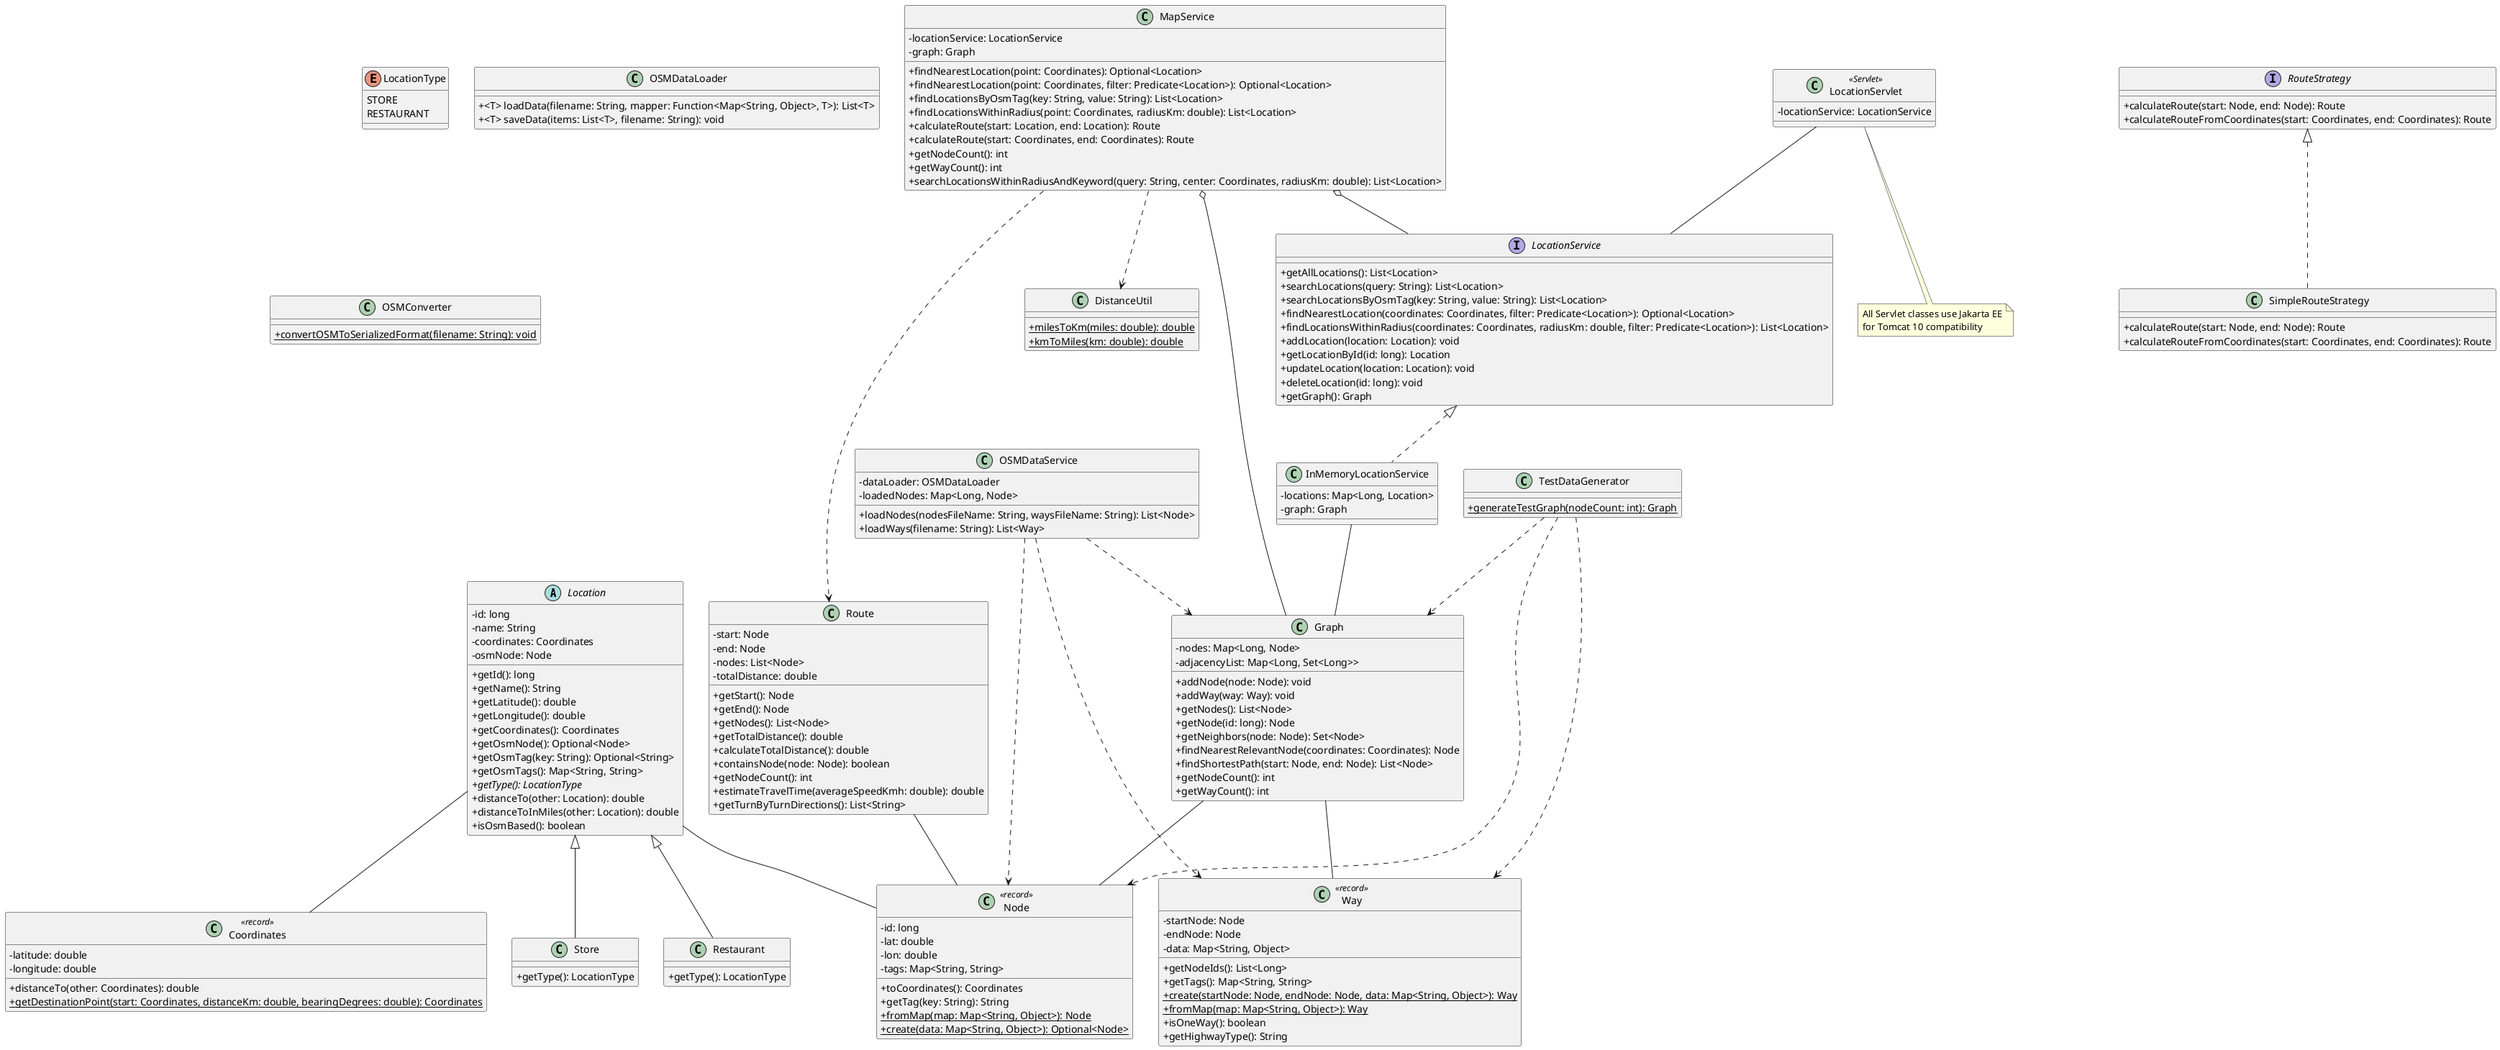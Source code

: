 @startuml

skinparam classAttributeIconSize 0

abstract class Location {
    -id: long
    -name: String
    -coordinates: Coordinates
    -osmNode: Node
    +getId(): long
    +getName(): String
    +getLatitude(): double
    +getLongitude(): double
    +getCoordinates(): Coordinates
    +getOsmNode(): Optional<Node>
    +getOsmTag(key: String): Optional<String>
    +getOsmTags(): Map<String, String>
    {abstract} +getType(): LocationType
    +distanceTo(other: Location): double
    +distanceToInMiles(other: Location): double
    +isOsmBased(): boolean
}

class Store extends Location {
    +getType(): LocationType
}

class Restaurant extends Location {
    +getType(): LocationType
}

class Node <<record>> {
    -id: long
    -lat: double
    -lon: double
    -tags: Map<String, String>
    +toCoordinates(): Coordinates
    +getTag(key: String): String 
    +{static} fromMap(map: Map<String, Object>): Node
    +{static} create(data: Map<String, Object>): Optional<Node>
}

class Way <<record>> {
    -startNode: Node
    -endNode: Node
    -data: Map<String, Object>
    +getNodeIds(): List<Long>
    +getTags(): Map<String, String>
    +{static} create(startNode: Node, endNode: Node, data: Map<String, Object>): Way
    +{static} fromMap(map: Map<String, Object>): Way
    +isOneWay(): boolean
    +getHighwayType(): String
}

class Graph {
    -nodes: Map<Long, Node>
    -adjacencyList: Map<Long, Set<Long>>
    +addNode(node: Node): void
    +addWay(way: Way): void
    +getNodes(): List<Node>
    +getNode(id: long): Node
    +getNeighbors(node: Node): Set<Node>
    +findNearestRelevantNode(coordinates: Coordinates): Node
    +findShortestPath(start: Node, end: Node): List<Node>
    +getNodeCount(): int
    +getWayCount(): int
}

class Coordinates <<record>> {
    -latitude: double
    -longitude: double
    +distanceTo(other: Coordinates): double
    +{static} getDestinationPoint(start: Coordinates, distanceKm: double, bearingDegrees: double): Coordinates
}

enum LocationType {
    STORE
    RESTAURANT
}

class Route {
    -start: Node
    -end: Node
    -nodes: List<Node>
    -totalDistance: double
    +getStart(): Node
    +getEnd(): Node
    +getNodes(): List<Node>
    +getTotalDistance(): double
    +calculateTotalDistance(): double
    +containsNode(node: Node): boolean
    +getNodeCount(): int
    +estimateTravelTime(averageSpeedKmh: double): double
    +getTurnByTurnDirections(): List<String> 
}

interface LocationService {
    +getAllLocations(): List<Location>
    +searchLocations(query: String): List<Location>
    +searchLocationsByOsmTag(key: String, value: String): List<Location>
    +findNearestLocation(coordinates: Coordinates, filter: Predicate<Location>): Optional<Location>
    +findLocationsWithinRadius(coordinates: Coordinates, radiusKm: double, filter: Predicate<Location>): List<Location>
    +addLocation(location: Location): void
    +getLocationById(id: long): Location
    +updateLocation(location: Location): void
    +deleteLocation(id: long): void
    +getGraph(): Graph
}

class InMemoryLocationService implements LocationService {
    -locations: Map<Long, Location>
    -graph: Graph
}

class MapService {
    -locationService: LocationService
    -graph: Graph
    +findNearestLocation(point: Coordinates): Optional<Location>
    +findNearestLocation(point: Coordinates, filter: Predicate<Location>): Optional<Location>
    +findLocationsByOsmTag(key: String, value: String): List<Location>
    +findLocationsWithinRadius(point: Coordinates, radiusKm: double): List<Location>
    +calculateRoute(start: Location, end: Location): Route
    +calculateRoute(start: Coordinates, end: Coordinates): Route
    +getNodeCount(): int
    +getWayCount(): int
    +searchLocationsWithinRadiusAndKeyword(query: String, center: Coordinates, radiusKm: double): List<Location>
}

class OSMDataService {
    -dataLoader: OSMDataLoader
    -loadedNodes: Map<Long, Node>
    +loadNodes(nodesFileName: String, waysFileName: String): List<Node>
    +loadWays(filename: String): List<Way>
}

interface RouteStrategy {
    +calculateRoute(start: Node, end: Node): Route
    +calculateRouteFromCoordinates(start: Coordinates, end: Coordinates): Route
}

class SimpleRouteStrategy implements RouteStrategy {
    +calculateRoute(start: Node, end: Node): Route
    +calculateRouteFromCoordinates(start: Coordinates, end: Coordinates): Route
}

class LocationServlet <<Servlet>> {
    -locationService: LocationService
}

class DistanceUtil {
    +{static} milesToKm(miles: double): double
    +{static} kmToMiles(km: double): double
}

class TestDataGenerator {
    +{static} generateTestGraph(nodeCount: int): Graph
}

class OSMDataLoader {
    +<T> loadData(filename: String, mapper: Function<Map<String, Object>, T>): List<T>
    +<T> saveData(items: List<T>, filename: String): void
}

class OSMConverter {
    +{static} convertOSMToSerializedFormat(filename: String): void
}

MapService o-- LocationService
MapService o-- Graph
LocationServlet -- LocationService
Location -- Coordinates
Location -- Node
Route -- Node
Graph -- Node
Graph -- Way
InMemoryLocationService -- Graph
OSMDataService ..> Graph
OSMDataService ..> Node
OSMDataService ..> Way
MapService ..> Route
MapService ..> DistanceUtil
TestDataGenerator ..> Graph
TestDataGenerator ..> Node
TestDataGenerator ..> Way

note "All Servlet classes use Jakarta EE\nfor Tomcat 10 compatibility" as N1
LocationServlet .. N1

@enduml